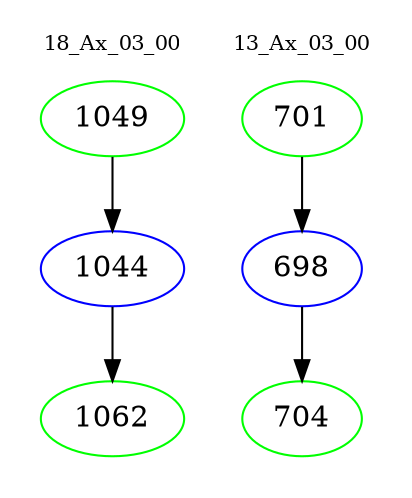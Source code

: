digraph{
subgraph cluster_0 {
color = white
label = "18_Ax_03_00";
fontsize=10;
T0_1049 [label="1049", color="green"]
T0_1049 -> T0_1044 [color="black"]
T0_1044 [label="1044", color="blue"]
T0_1044 -> T0_1062 [color="black"]
T0_1062 [label="1062", color="green"]
}
subgraph cluster_1 {
color = white
label = "13_Ax_03_00";
fontsize=10;
T1_701 [label="701", color="green"]
T1_701 -> T1_698 [color="black"]
T1_698 [label="698", color="blue"]
T1_698 -> T1_704 [color="black"]
T1_704 [label="704", color="green"]
}
}

